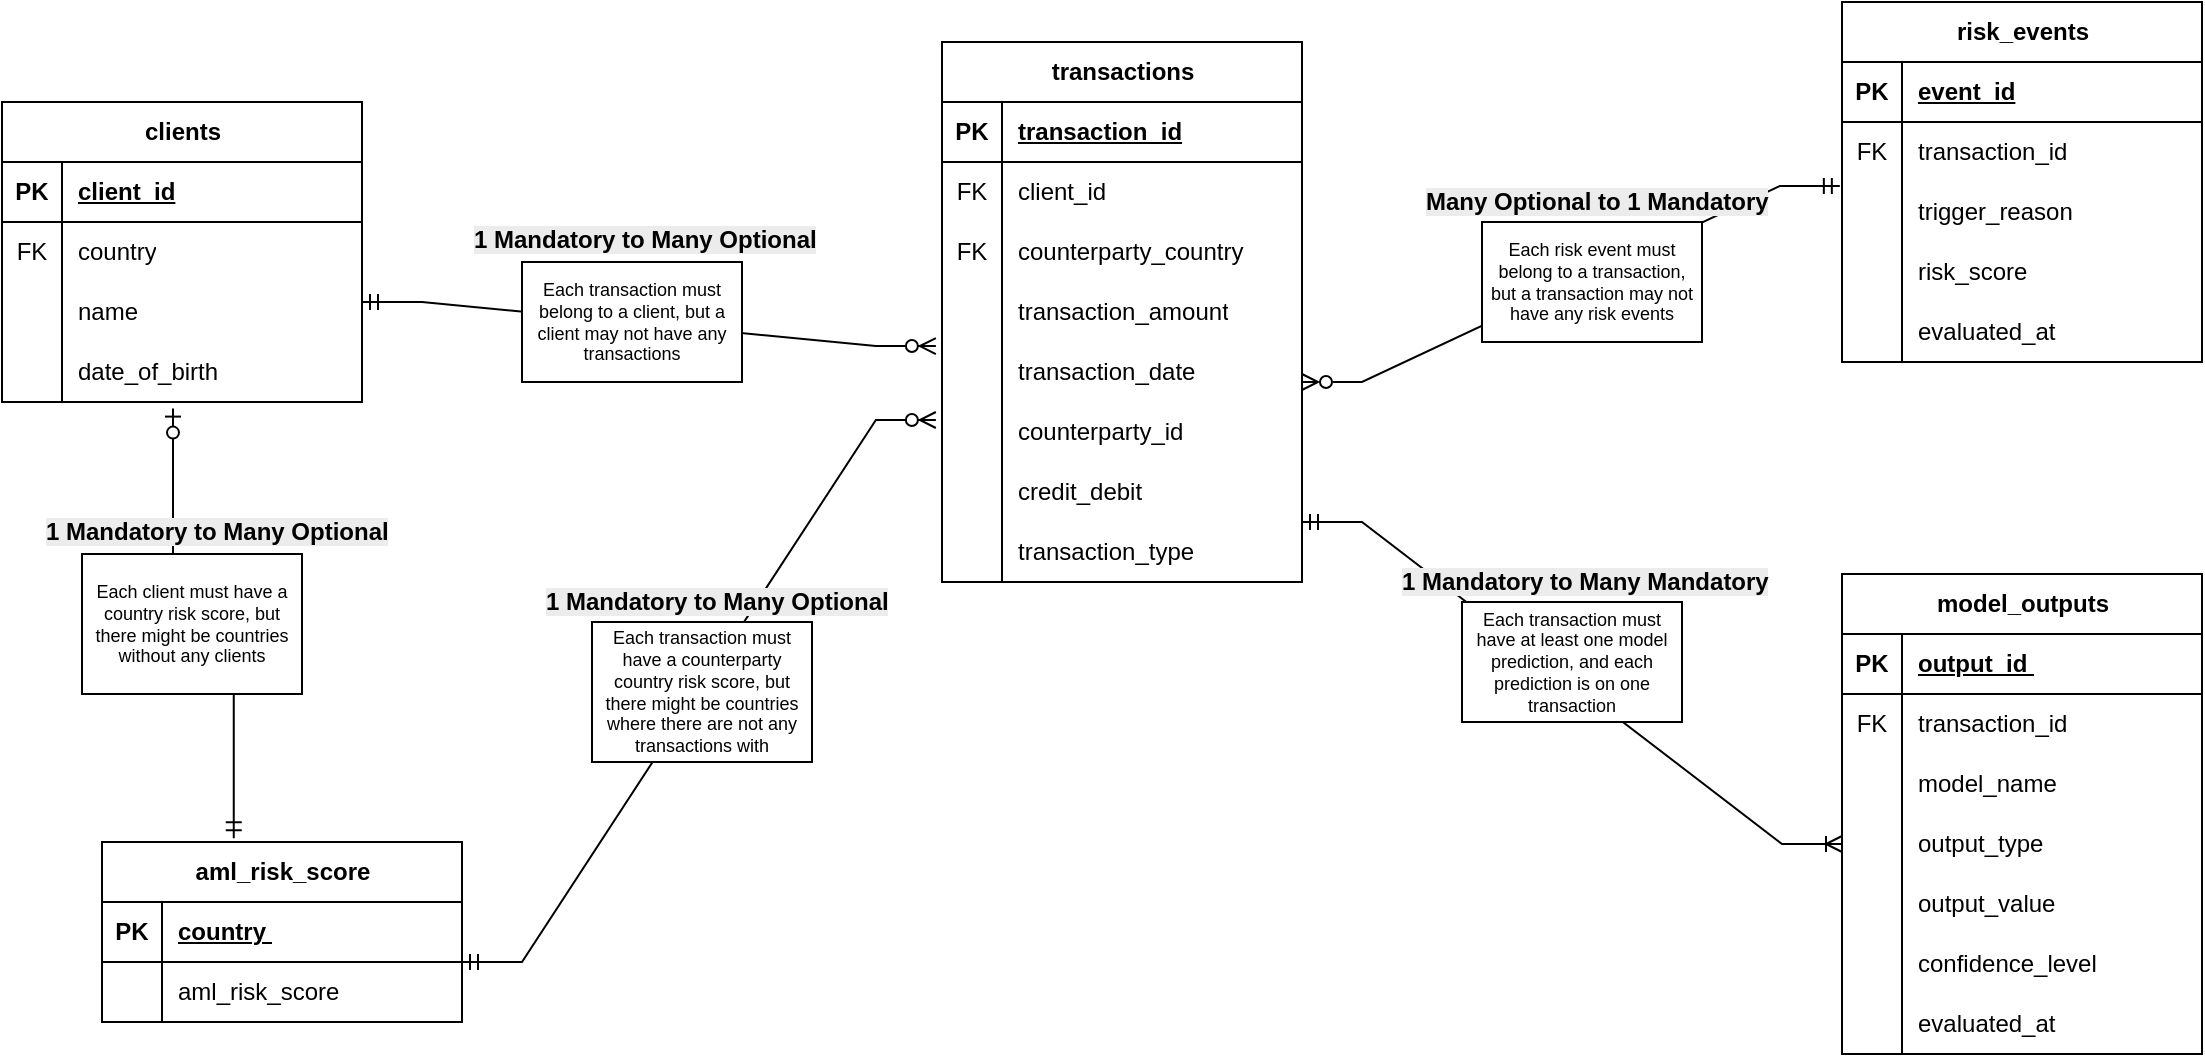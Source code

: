 <mxfile version="28.0.7">
  <diagram name="KYC ER Diagram" id="b9l5UUb5y4zPugYGyOqP">
    <mxGraphModel dx="1678" dy="884" grid="1" gridSize="10" guides="1" tooltips="1" connect="1" arrows="1" fold="1" page="1" pageScale="1" pageWidth="827" pageHeight="1169" math="0" shadow="0">
      <root>
        <mxCell id="0" />
        <mxCell id="1" parent="0" />
        <mxCell id="4etJAPlQ-ec8JxtLjHKY-17" value="clients" style="shape=table;startSize=30;container=1;collapsible=1;childLayout=tableLayout;fixedRows=1;rowLines=0;fontStyle=1;align=center;resizeLast=1;html=1;" vertex="1" parent="1">
          <mxGeometry x="80" y="384" width="180" height="150" as="geometry" />
        </mxCell>
        <mxCell id="4etJAPlQ-ec8JxtLjHKY-18" value="" style="shape=tableRow;horizontal=0;startSize=0;swimlaneHead=0;swimlaneBody=0;fillColor=none;collapsible=0;dropTarget=0;points=[[0,0.5],[1,0.5]];portConstraint=eastwest;top=0;left=0;right=0;bottom=1;" vertex="1" parent="4etJAPlQ-ec8JxtLjHKY-17">
          <mxGeometry y="30" width="180" height="30" as="geometry" />
        </mxCell>
        <mxCell id="4etJAPlQ-ec8JxtLjHKY-19" value="PK" style="shape=partialRectangle;connectable=0;fillColor=none;top=0;left=0;bottom=0;right=0;fontStyle=1;overflow=hidden;whiteSpace=wrap;html=1;" vertex="1" parent="4etJAPlQ-ec8JxtLjHKY-18">
          <mxGeometry width="30" height="30" as="geometry">
            <mxRectangle width="30" height="30" as="alternateBounds" />
          </mxGeometry>
        </mxCell>
        <mxCell id="4etJAPlQ-ec8JxtLjHKY-20" value="client_id" style="shape=partialRectangle;connectable=0;fillColor=none;top=0;left=0;bottom=0;right=0;align=left;spacingLeft=6;fontStyle=5;overflow=hidden;whiteSpace=wrap;html=1;" vertex="1" parent="4etJAPlQ-ec8JxtLjHKY-18">
          <mxGeometry x="30" width="150" height="30" as="geometry">
            <mxRectangle width="150" height="30" as="alternateBounds" />
          </mxGeometry>
        </mxCell>
        <mxCell id="4etJAPlQ-ec8JxtLjHKY-27" value="" style="shape=tableRow;horizontal=0;startSize=0;swimlaneHead=0;swimlaneBody=0;fillColor=none;collapsible=0;dropTarget=0;points=[[0,0.5],[1,0.5]];portConstraint=eastwest;top=0;left=0;right=0;bottom=0;" vertex="1" parent="4etJAPlQ-ec8JxtLjHKY-17">
          <mxGeometry y="60" width="180" height="30" as="geometry" />
        </mxCell>
        <mxCell id="4etJAPlQ-ec8JxtLjHKY-28" value="FK" style="shape=partialRectangle;connectable=0;fillColor=none;top=0;left=0;bottom=0;right=0;editable=1;overflow=hidden;whiteSpace=wrap;html=1;" vertex="1" parent="4etJAPlQ-ec8JxtLjHKY-27">
          <mxGeometry width="30" height="30" as="geometry">
            <mxRectangle width="30" height="30" as="alternateBounds" />
          </mxGeometry>
        </mxCell>
        <mxCell id="4etJAPlQ-ec8JxtLjHKY-29" value="country" style="shape=partialRectangle;connectable=0;fillColor=none;top=0;left=0;bottom=0;right=0;align=left;spacingLeft=6;overflow=hidden;whiteSpace=wrap;html=1;" vertex="1" parent="4etJAPlQ-ec8JxtLjHKY-27">
          <mxGeometry x="30" width="150" height="30" as="geometry">
            <mxRectangle width="150" height="30" as="alternateBounds" />
          </mxGeometry>
        </mxCell>
        <mxCell id="4etJAPlQ-ec8JxtLjHKY-21" value="" style="shape=tableRow;horizontal=0;startSize=0;swimlaneHead=0;swimlaneBody=0;fillColor=none;collapsible=0;dropTarget=0;points=[[0,0.5],[1,0.5]];portConstraint=eastwest;top=0;left=0;right=0;bottom=0;" vertex="1" parent="4etJAPlQ-ec8JxtLjHKY-17">
          <mxGeometry y="90" width="180" height="30" as="geometry" />
        </mxCell>
        <mxCell id="4etJAPlQ-ec8JxtLjHKY-22" value="" style="shape=partialRectangle;connectable=0;fillColor=none;top=0;left=0;bottom=0;right=0;editable=1;overflow=hidden;whiteSpace=wrap;html=1;" vertex="1" parent="4etJAPlQ-ec8JxtLjHKY-21">
          <mxGeometry width="30" height="30" as="geometry">
            <mxRectangle width="30" height="30" as="alternateBounds" />
          </mxGeometry>
        </mxCell>
        <mxCell id="4etJAPlQ-ec8JxtLjHKY-23" value="name" style="shape=partialRectangle;connectable=0;fillColor=none;top=0;left=0;bottom=0;right=0;align=left;spacingLeft=6;overflow=hidden;whiteSpace=wrap;html=1;" vertex="1" parent="4etJAPlQ-ec8JxtLjHKY-21">
          <mxGeometry x="30" width="150" height="30" as="geometry">
            <mxRectangle width="150" height="30" as="alternateBounds" />
          </mxGeometry>
        </mxCell>
        <mxCell id="4etJAPlQ-ec8JxtLjHKY-24" value="" style="shape=tableRow;horizontal=0;startSize=0;swimlaneHead=0;swimlaneBody=0;fillColor=none;collapsible=0;dropTarget=0;points=[[0,0.5],[1,0.5]];portConstraint=eastwest;top=0;left=0;right=0;bottom=0;" vertex="1" parent="4etJAPlQ-ec8JxtLjHKY-17">
          <mxGeometry y="120" width="180" height="30" as="geometry" />
        </mxCell>
        <mxCell id="4etJAPlQ-ec8JxtLjHKY-25" value="" style="shape=partialRectangle;connectable=0;fillColor=none;top=0;left=0;bottom=0;right=0;editable=1;overflow=hidden;whiteSpace=wrap;html=1;" vertex="1" parent="4etJAPlQ-ec8JxtLjHKY-24">
          <mxGeometry width="30" height="30" as="geometry">
            <mxRectangle width="30" height="30" as="alternateBounds" />
          </mxGeometry>
        </mxCell>
        <mxCell id="4etJAPlQ-ec8JxtLjHKY-26" value="date_of_birth" style="shape=partialRectangle;connectable=0;fillColor=none;top=0;left=0;bottom=0;right=0;align=left;spacingLeft=6;overflow=hidden;whiteSpace=wrap;html=1;" vertex="1" parent="4etJAPlQ-ec8JxtLjHKY-24">
          <mxGeometry x="30" width="150" height="30" as="geometry">
            <mxRectangle width="150" height="30" as="alternateBounds" />
          </mxGeometry>
        </mxCell>
        <mxCell id="4etJAPlQ-ec8JxtLjHKY-30" value="aml_risk_score" style="shape=table;startSize=30;container=1;collapsible=1;childLayout=tableLayout;fixedRows=1;rowLines=0;fontStyle=1;align=center;resizeLast=1;html=1;" vertex="1" parent="1">
          <mxGeometry x="130" y="754" width="180" height="90" as="geometry" />
        </mxCell>
        <mxCell id="4etJAPlQ-ec8JxtLjHKY-31" value="" style="shape=tableRow;horizontal=0;startSize=0;swimlaneHead=0;swimlaneBody=0;fillColor=none;collapsible=0;dropTarget=0;points=[[0,0.5],[1,0.5]];portConstraint=eastwest;top=0;left=0;right=0;bottom=1;" vertex="1" parent="4etJAPlQ-ec8JxtLjHKY-30">
          <mxGeometry y="30" width="180" height="30" as="geometry" />
        </mxCell>
        <mxCell id="4etJAPlQ-ec8JxtLjHKY-32" value="PK" style="shape=partialRectangle;connectable=0;fillColor=none;top=0;left=0;bottom=0;right=0;fontStyle=1;overflow=hidden;whiteSpace=wrap;html=1;" vertex="1" parent="4etJAPlQ-ec8JxtLjHKY-31">
          <mxGeometry width="30" height="30" as="geometry">
            <mxRectangle width="30" height="30" as="alternateBounds" />
          </mxGeometry>
        </mxCell>
        <mxCell id="4etJAPlQ-ec8JxtLjHKY-33" value="&lt;span style=&quot;text-wrap-mode: nowrap;&quot;&gt;country&amp;nbsp;&lt;/span&gt;" style="shape=partialRectangle;connectable=0;fillColor=none;top=0;left=0;bottom=0;right=0;align=left;spacingLeft=6;fontStyle=5;overflow=hidden;whiteSpace=wrap;html=1;" vertex="1" parent="4etJAPlQ-ec8JxtLjHKY-31">
          <mxGeometry x="30" width="150" height="30" as="geometry">
            <mxRectangle width="150" height="30" as="alternateBounds" />
          </mxGeometry>
        </mxCell>
        <mxCell id="4etJAPlQ-ec8JxtLjHKY-34" value="" style="shape=tableRow;horizontal=0;startSize=0;swimlaneHead=0;swimlaneBody=0;fillColor=none;collapsible=0;dropTarget=0;points=[[0,0.5],[1,0.5]];portConstraint=eastwest;top=0;left=0;right=0;bottom=0;" vertex="1" parent="4etJAPlQ-ec8JxtLjHKY-30">
          <mxGeometry y="60" width="180" height="30" as="geometry" />
        </mxCell>
        <mxCell id="4etJAPlQ-ec8JxtLjHKY-35" value="" style="shape=partialRectangle;connectable=0;fillColor=none;top=0;left=0;bottom=0;right=0;editable=1;overflow=hidden;whiteSpace=wrap;html=1;" vertex="1" parent="4etJAPlQ-ec8JxtLjHKY-34">
          <mxGeometry width="30" height="30" as="geometry">
            <mxRectangle width="30" height="30" as="alternateBounds" />
          </mxGeometry>
        </mxCell>
        <mxCell id="4etJAPlQ-ec8JxtLjHKY-36" value="&lt;span style=&quot;text-wrap-mode: nowrap;&quot;&gt;aml_risk_score&lt;/span&gt;" style="shape=partialRectangle;connectable=0;fillColor=none;top=0;left=0;bottom=0;right=0;align=left;spacingLeft=6;overflow=hidden;whiteSpace=wrap;html=1;" vertex="1" parent="4etJAPlQ-ec8JxtLjHKY-34">
          <mxGeometry x="30" width="150" height="30" as="geometry">
            <mxRectangle width="150" height="30" as="alternateBounds" />
          </mxGeometry>
        </mxCell>
        <mxCell id="4etJAPlQ-ec8JxtLjHKY-43" value="transactions" style="shape=table;startSize=30;container=1;collapsible=1;childLayout=tableLayout;fixedRows=1;rowLines=0;fontStyle=1;align=center;resizeLast=1;html=1;" vertex="1" parent="1">
          <mxGeometry x="550" y="354" width="180" height="270" as="geometry" />
        </mxCell>
        <mxCell id="4etJAPlQ-ec8JxtLjHKY-44" value="" style="shape=tableRow;horizontal=0;startSize=0;swimlaneHead=0;swimlaneBody=0;fillColor=none;collapsible=0;dropTarget=0;points=[[0,0.5],[1,0.5]];portConstraint=eastwest;top=0;left=0;right=0;bottom=1;" vertex="1" parent="4etJAPlQ-ec8JxtLjHKY-43">
          <mxGeometry y="30" width="180" height="30" as="geometry" />
        </mxCell>
        <mxCell id="4etJAPlQ-ec8JxtLjHKY-45" value="PK" style="shape=partialRectangle;connectable=0;fillColor=none;top=0;left=0;bottom=0;right=0;fontStyle=1;overflow=hidden;whiteSpace=wrap;html=1;" vertex="1" parent="4etJAPlQ-ec8JxtLjHKY-44">
          <mxGeometry width="30" height="30" as="geometry">
            <mxRectangle width="30" height="30" as="alternateBounds" />
          </mxGeometry>
        </mxCell>
        <mxCell id="4etJAPlQ-ec8JxtLjHKY-46" value="transaction_id" style="shape=partialRectangle;connectable=0;fillColor=none;top=0;left=0;bottom=0;right=0;align=left;spacingLeft=6;fontStyle=5;overflow=hidden;whiteSpace=wrap;html=1;" vertex="1" parent="4etJAPlQ-ec8JxtLjHKY-44">
          <mxGeometry x="30" width="150" height="30" as="geometry">
            <mxRectangle width="150" height="30" as="alternateBounds" />
          </mxGeometry>
        </mxCell>
        <mxCell id="4etJAPlQ-ec8JxtLjHKY-47" value="" style="shape=tableRow;horizontal=0;startSize=0;swimlaneHead=0;swimlaneBody=0;fillColor=none;collapsible=0;dropTarget=0;points=[[0,0.5],[1,0.5]];portConstraint=eastwest;top=0;left=0;right=0;bottom=0;" vertex="1" parent="4etJAPlQ-ec8JxtLjHKY-43">
          <mxGeometry y="60" width="180" height="30" as="geometry" />
        </mxCell>
        <mxCell id="4etJAPlQ-ec8JxtLjHKY-48" value="FK" style="shape=partialRectangle;connectable=0;fillColor=none;top=0;left=0;bottom=0;right=0;editable=1;overflow=hidden;whiteSpace=wrap;html=1;" vertex="1" parent="4etJAPlQ-ec8JxtLjHKY-47">
          <mxGeometry width="30" height="30" as="geometry">
            <mxRectangle width="30" height="30" as="alternateBounds" />
          </mxGeometry>
        </mxCell>
        <mxCell id="4etJAPlQ-ec8JxtLjHKY-49" value="client_id" style="shape=partialRectangle;connectable=0;fillColor=none;top=0;left=0;bottom=0;right=0;align=left;spacingLeft=6;overflow=hidden;whiteSpace=wrap;html=1;" vertex="1" parent="4etJAPlQ-ec8JxtLjHKY-47">
          <mxGeometry x="30" width="150" height="30" as="geometry">
            <mxRectangle width="150" height="30" as="alternateBounds" />
          </mxGeometry>
        </mxCell>
        <mxCell id="4etJAPlQ-ec8JxtLjHKY-59" style="shape=tableRow;horizontal=0;startSize=0;swimlaneHead=0;swimlaneBody=0;fillColor=none;collapsible=0;dropTarget=0;points=[[0,0.5],[1,0.5]];portConstraint=eastwest;top=0;left=0;right=0;bottom=0;" vertex="1" parent="4etJAPlQ-ec8JxtLjHKY-43">
          <mxGeometry y="90" width="180" height="30" as="geometry" />
        </mxCell>
        <mxCell id="4etJAPlQ-ec8JxtLjHKY-60" value="FK" style="shape=partialRectangle;connectable=0;fillColor=none;top=0;left=0;bottom=0;right=0;editable=1;overflow=hidden;whiteSpace=wrap;html=1;" vertex="1" parent="4etJAPlQ-ec8JxtLjHKY-59">
          <mxGeometry width="30" height="30" as="geometry">
            <mxRectangle width="30" height="30" as="alternateBounds" />
          </mxGeometry>
        </mxCell>
        <mxCell id="4etJAPlQ-ec8JxtLjHKY-61" value="&lt;span style=&quot;text-wrap-mode: nowrap;&quot;&gt;counterparty_country&lt;/span&gt;" style="shape=partialRectangle;connectable=0;fillColor=none;top=0;left=0;bottom=0;right=0;align=left;spacingLeft=6;overflow=hidden;whiteSpace=wrap;html=1;" vertex="1" parent="4etJAPlQ-ec8JxtLjHKY-59">
          <mxGeometry x="30" width="150" height="30" as="geometry">
            <mxRectangle width="150" height="30" as="alternateBounds" />
          </mxGeometry>
        </mxCell>
        <mxCell id="4etJAPlQ-ec8JxtLjHKY-50" value="" style="shape=tableRow;horizontal=0;startSize=0;swimlaneHead=0;swimlaneBody=0;fillColor=none;collapsible=0;dropTarget=0;points=[[0,0.5],[1,0.5]];portConstraint=eastwest;top=0;left=0;right=0;bottom=0;" vertex="1" parent="4etJAPlQ-ec8JxtLjHKY-43">
          <mxGeometry y="120" width="180" height="30" as="geometry" />
        </mxCell>
        <mxCell id="4etJAPlQ-ec8JxtLjHKY-51" value="" style="shape=partialRectangle;connectable=0;fillColor=none;top=0;left=0;bottom=0;right=0;editable=1;overflow=hidden;whiteSpace=wrap;html=1;" vertex="1" parent="4etJAPlQ-ec8JxtLjHKY-50">
          <mxGeometry width="30" height="30" as="geometry">
            <mxRectangle width="30" height="30" as="alternateBounds" />
          </mxGeometry>
        </mxCell>
        <mxCell id="4etJAPlQ-ec8JxtLjHKY-52" value="&lt;span style=&quot;text-wrap-mode: nowrap;&quot;&gt;transaction_amount&lt;/span&gt;" style="shape=partialRectangle;connectable=0;fillColor=none;top=0;left=0;bottom=0;right=0;align=left;spacingLeft=6;overflow=hidden;whiteSpace=wrap;html=1;" vertex="1" parent="4etJAPlQ-ec8JxtLjHKY-50">
          <mxGeometry x="30" width="150" height="30" as="geometry">
            <mxRectangle width="150" height="30" as="alternateBounds" />
          </mxGeometry>
        </mxCell>
        <mxCell id="4etJAPlQ-ec8JxtLjHKY-53" value="" style="shape=tableRow;horizontal=0;startSize=0;swimlaneHead=0;swimlaneBody=0;fillColor=none;collapsible=0;dropTarget=0;points=[[0,0.5],[1,0.5]];portConstraint=eastwest;top=0;left=0;right=0;bottom=0;" vertex="1" parent="4etJAPlQ-ec8JxtLjHKY-43">
          <mxGeometry y="150" width="180" height="30" as="geometry" />
        </mxCell>
        <mxCell id="4etJAPlQ-ec8JxtLjHKY-54" value="" style="shape=partialRectangle;connectable=0;fillColor=none;top=0;left=0;bottom=0;right=0;editable=1;overflow=hidden;whiteSpace=wrap;html=1;" vertex="1" parent="4etJAPlQ-ec8JxtLjHKY-53">
          <mxGeometry width="30" height="30" as="geometry">
            <mxRectangle width="30" height="30" as="alternateBounds" />
          </mxGeometry>
        </mxCell>
        <mxCell id="4etJAPlQ-ec8JxtLjHKY-55" value="&lt;span style=&quot;text-wrap-mode: nowrap;&quot;&gt;transaction_date&lt;/span&gt;" style="shape=partialRectangle;connectable=0;fillColor=none;top=0;left=0;bottom=0;right=0;align=left;spacingLeft=6;overflow=hidden;whiteSpace=wrap;html=1;" vertex="1" parent="4etJAPlQ-ec8JxtLjHKY-53">
          <mxGeometry x="30" width="150" height="30" as="geometry">
            <mxRectangle width="150" height="30" as="alternateBounds" />
          </mxGeometry>
        </mxCell>
        <mxCell id="4etJAPlQ-ec8JxtLjHKY-62" style="shape=tableRow;horizontal=0;startSize=0;swimlaneHead=0;swimlaneBody=0;fillColor=none;collapsible=0;dropTarget=0;points=[[0,0.5],[1,0.5]];portConstraint=eastwest;top=0;left=0;right=0;bottom=0;" vertex="1" parent="4etJAPlQ-ec8JxtLjHKY-43">
          <mxGeometry y="180" width="180" height="30" as="geometry" />
        </mxCell>
        <mxCell id="4etJAPlQ-ec8JxtLjHKY-63" style="shape=partialRectangle;connectable=0;fillColor=none;top=0;left=0;bottom=0;right=0;editable=1;overflow=hidden;whiteSpace=wrap;html=1;" vertex="1" parent="4etJAPlQ-ec8JxtLjHKY-62">
          <mxGeometry width="30" height="30" as="geometry">
            <mxRectangle width="30" height="30" as="alternateBounds" />
          </mxGeometry>
        </mxCell>
        <mxCell id="4etJAPlQ-ec8JxtLjHKY-64" value="&lt;span style=&quot;text-wrap-mode: nowrap;&quot;&gt;counterparty_id&lt;/span&gt;" style="shape=partialRectangle;connectable=0;fillColor=none;top=0;left=0;bottom=0;right=0;align=left;spacingLeft=6;overflow=hidden;whiteSpace=wrap;html=1;" vertex="1" parent="4etJAPlQ-ec8JxtLjHKY-62">
          <mxGeometry x="30" width="150" height="30" as="geometry">
            <mxRectangle width="150" height="30" as="alternateBounds" />
          </mxGeometry>
        </mxCell>
        <mxCell id="4etJAPlQ-ec8JxtLjHKY-56" style="shape=tableRow;horizontal=0;startSize=0;swimlaneHead=0;swimlaneBody=0;fillColor=none;collapsible=0;dropTarget=0;points=[[0,0.5],[1,0.5]];portConstraint=eastwest;top=0;left=0;right=0;bottom=0;" vertex="1" parent="4etJAPlQ-ec8JxtLjHKY-43">
          <mxGeometry y="210" width="180" height="30" as="geometry" />
        </mxCell>
        <mxCell id="4etJAPlQ-ec8JxtLjHKY-57" style="shape=partialRectangle;connectable=0;fillColor=none;top=0;left=0;bottom=0;right=0;editable=1;overflow=hidden;whiteSpace=wrap;html=1;" vertex="1" parent="4etJAPlQ-ec8JxtLjHKY-56">
          <mxGeometry width="30" height="30" as="geometry">
            <mxRectangle width="30" height="30" as="alternateBounds" />
          </mxGeometry>
        </mxCell>
        <mxCell id="4etJAPlQ-ec8JxtLjHKY-58" value="&lt;span style=&quot;text-wrap-mode: nowrap;&quot;&gt;credit_debit&lt;/span&gt;" style="shape=partialRectangle;connectable=0;fillColor=none;top=0;left=0;bottom=0;right=0;align=left;spacingLeft=6;overflow=hidden;whiteSpace=wrap;html=1;" vertex="1" parent="4etJAPlQ-ec8JxtLjHKY-56">
          <mxGeometry x="30" width="150" height="30" as="geometry">
            <mxRectangle width="150" height="30" as="alternateBounds" />
          </mxGeometry>
        </mxCell>
        <mxCell id="4etJAPlQ-ec8JxtLjHKY-65" style="shape=tableRow;horizontal=0;startSize=0;swimlaneHead=0;swimlaneBody=0;fillColor=none;collapsible=0;dropTarget=0;points=[[0,0.5],[1,0.5]];portConstraint=eastwest;top=0;left=0;right=0;bottom=0;" vertex="1" parent="4etJAPlQ-ec8JxtLjHKY-43">
          <mxGeometry y="240" width="180" height="30" as="geometry" />
        </mxCell>
        <mxCell id="4etJAPlQ-ec8JxtLjHKY-66" style="shape=partialRectangle;connectable=0;fillColor=none;top=0;left=0;bottom=0;right=0;editable=1;overflow=hidden;whiteSpace=wrap;html=1;" vertex="1" parent="4etJAPlQ-ec8JxtLjHKY-65">
          <mxGeometry width="30" height="30" as="geometry">
            <mxRectangle width="30" height="30" as="alternateBounds" />
          </mxGeometry>
        </mxCell>
        <mxCell id="4etJAPlQ-ec8JxtLjHKY-67" value="&lt;span style=&quot;text-wrap-mode: nowrap;&quot;&gt;transaction_type&lt;/span&gt;" style="shape=partialRectangle;connectable=0;fillColor=none;top=0;left=0;bottom=0;right=0;align=left;spacingLeft=6;overflow=hidden;whiteSpace=wrap;html=1;" vertex="1" parent="4etJAPlQ-ec8JxtLjHKY-65">
          <mxGeometry x="30" width="150" height="30" as="geometry">
            <mxRectangle width="150" height="30" as="alternateBounds" />
          </mxGeometry>
        </mxCell>
        <mxCell id="4etJAPlQ-ec8JxtLjHKY-71" value="risk_events" style="shape=table;startSize=30;container=1;collapsible=1;childLayout=tableLayout;fixedRows=1;rowLines=0;fontStyle=1;align=center;resizeLast=1;html=1;" vertex="1" parent="1">
          <mxGeometry x="1000" y="334" width="180" height="180" as="geometry" />
        </mxCell>
        <mxCell id="4etJAPlQ-ec8JxtLjHKY-72" value="" style="shape=tableRow;horizontal=0;startSize=0;swimlaneHead=0;swimlaneBody=0;fillColor=none;collapsible=0;dropTarget=0;points=[[0,0.5],[1,0.5]];portConstraint=eastwest;top=0;left=0;right=0;bottom=1;" vertex="1" parent="4etJAPlQ-ec8JxtLjHKY-71">
          <mxGeometry y="30" width="180" height="30" as="geometry" />
        </mxCell>
        <mxCell id="4etJAPlQ-ec8JxtLjHKY-73" value="PK" style="shape=partialRectangle;connectable=0;fillColor=none;top=0;left=0;bottom=0;right=0;fontStyle=1;overflow=hidden;whiteSpace=wrap;html=1;" vertex="1" parent="4etJAPlQ-ec8JxtLjHKY-72">
          <mxGeometry width="30" height="30" as="geometry">
            <mxRectangle width="30" height="30" as="alternateBounds" />
          </mxGeometry>
        </mxCell>
        <mxCell id="4etJAPlQ-ec8JxtLjHKY-74" value="event_id" style="shape=partialRectangle;connectable=0;fillColor=none;top=0;left=0;bottom=0;right=0;align=left;spacingLeft=6;fontStyle=5;overflow=hidden;whiteSpace=wrap;html=1;" vertex="1" parent="4etJAPlQ-ec8JxtLjHKY-72">
          <mxGeometry x="30" width="150" height="30" as="geometry">
            <mxRectangle width="150" height="30" as="alternateBounds" />
          </mxGeometry>
        </mxCell>
        <mxCell id="4etJAPlQ-ec8JxtLjHKY-75" value="" style="shape=tableRow;horizontal=0;startSize=0;swimlaneHead=0;swimlaneBody=0;fillColor=none;collapsible=0;dropTarget=0;points=[[0,0.5],[1,0.5]];portConstraint=eastwest;top=0;left=0;right=0;bottom=0;" vertex="1" parent="4etJAPlQ-ec8JxtLjHKY-71">
          <mxGeometry y="60" width="180" height="30" as="geometry" />
        </mxCell>
        <mxCell id="4etJAPlQ-ec8JxtLjHKY-76" value="FK" style="shape=partialRectangle;connectable=0;fillColor=none;top=0;left=0;bottom=0;right=0;editable=1;overflow=hidden;whiteSpace=wrap;html=1;" vertex="1" parent="4etJAPlQ-ec8JxtLjHKY-75">
          <mxGeometry width="30" height="30" as="geometry">
            <mxRectangle width="30" height="30" as="alternateBounds" />
          </mxGeometry>
        </mxCell>
        <mxCell id="4etJAPlQ-ec8JxtLjHKY-77" value="transaction_id" style="shape=partialRectangle;connectable=0;fillColor=none;top=0;left=0;bottom=0;right=0;align=left;spacingLeft=6;overflow=hidden;whiteSpace=wrap;html=1;" vertex="1" parent="4etJAPlQ-ec8JxtLjHKY-75">
          <mxGeometry x="30" width="150" height="30" as="geometry">
            <mxRectangle width="150" height="30" as="alternateBounds" />
          </mxGeometry>
        </mxCell>
        <mxCell id="4etJAPlQ-ec8JxtLjHKY-78" value="" style="shape=tableRow;horizontal=0;startSize=0;swimlaneHead=0;swimlaneBody=0;fillColor=none;collapsible=0;dropTarget=0;points=[[0,0.5],[1,0.5]];portConstraint=eastwest;top=0;left=0;right=0;bottom=0;" vertex="1" parent="4etJAPlQ-ec8JxtLjHKY-71">
          <mxGeometry y="90" width="180" height="30" as="geometry" />
        </mxCell>
        <mxCell id="4etJAPlQ-ec8JxtLjHKY-79" value="" style="shape=partialRectangle;connectable=0;fillColor=none;top=0;left=0;bottom=0;right=0;editable=1;overflow=hidden;whiteSpace=wrap;html=1;" vertex="1" parent="4etJAPlQ-ec8JxtLjHKY-78">
          <mxGeometry width="30" height="30" as="geometry">
            <mxRectangle width="30" height="30" as="alternateBounds" />
          </mxGeometry>
        </mxCell>
        <mxCell id="4etJAPlQ-ec8JxtLjHKY-80" value="trigger_reason" style="shape=partialRectangle;connectable=0;fillColor=none;top=0;left=0;bottom=0;right=0;align=left;spacingLeft=6;overflow=hidden;whiteSpace=wrap;html=1;" vertex="1" parent="4etJAPlQ-ec8JxtLjHKY-78">
          <mxGeometry x="30" width="150" height="30" as="geometry">
            <mxRectangle width="150" height="30" as="alternateBounds" />
          </mxGeometry>
        </mxCell>
        <mxCell id="4etJAPlQ-ec8JxtLjHKY-81" value="" style="shape=tableRow;horizontal=0;startSize=0;swimlaneHead=0;swimlaneBody=0;fillColor=none;collapsible=0;dropTarget=0;points=[[0,0.5],[1,0.5]];portConstraint=eastwest;top=0;left=0;right=0;bottom=0;" vertex="1" parent="4etJAPlQ-ec8JxtLjHKY-71">
          <mxGeometry y="120" width="180" height="30" as="geometry" />
        </mxCell>
        <mxCell id="4etJAPlQ-ec8JxtLjHKY-82" value="" style="shape=partialRectangle;connectable=0;fillColor=none;top=0;left=0;bottom=0;right=0;editable=1;overflow=hidden;whiteSpace=wrap;html=1;" vertex="1" parent="4etJAPlQ-ec8JxtLjHKY-81">
          <mxGeometry width="30" height="30" as="geometry">
            <mxRectangle width="30" height="30" as="alternateBounds" />
          </mxGeometry>
        </mxCell>
        <mxCell id="4etJAPlQ-ec8JxtLjHKY-83" value="&lt;span style=&quot;text-wrap-mode: nowrap;&quot;&gt;risk_score&lt;/span&gt;" style="shape=partialRectangle;connectable=0;fillColor=none;top=0;left=0;bottom=0;right=0;align=left;spacingLeft=6;overflow=hidden;whiteSpace=wrap;html=1;" vertex="1" parent="4etJAPlQ-ec8JxtLjHKY-81">
          <mxGeometry x="30" width="150" height="30" as="geometry">
            <mxRectangle width="150" height="30" as="alternateBounds" />
          </mxGeometry>
        </mxCell>
        <mxCell id="4etJAPlQ-ec8JxtLjHKY-84" style="shape=tableRow;horizontal=0;startSize=0;swimlaneHead=0;swimlaneBody=0;fillColor=none;collapsible=0;dropTarget=0;points=[[0,0.5],[1,0.5]];portConstraint=eastwest;top=0;left=0;right=0;bottom=0;" vertex="1" parent="4etJAPlQ-ec8JxtLjHKY-71">
          <mxGeometry y="150" width="180" height="30" as="geometry" />
        </mxCell>
        <mxCell id="4etJAPlQ-ec8JxtLjHKY-85" style="shape=partialRectangle;connectable=0;fillColor=none;top=0;left=0;bottom=0;right=0;editable=1;overflow=hidden;whiteSpace=wrap;html=1;" vertex="1" parent="4etJAPlQ-ec8JxtLjHKY-84">
          <mxGeometry width="30" height="30" as="geometry">
            <mxRectangle width="30" height="30" as="alternateBounds" />
          </mxGeometry>
        </mxCell>
        <mxCell id="4etJAPlQ-ec8JxtLjHKY-86" value="&lt;span style=&quot;text-wrap-mode: nowrap;&quot;&gt;evaluated_at&lt;/span&gt;" style="shape=partialRectangle;connectable=0;fillColor=none;top=0;left=0;bottom=0;right=0;align=left;spacingLeft=6;overflow=hidden;whiteSpace=wrap;html=1;" vertex="1" parent="4etJAPlQ-ec8JxtLjHKY-84">
          <mxGeometry x="30" width="150" height="30" as="geometry">
            <mxRectangle width="150" height="30" as="alternateBounds" />
          </mxGeometry>
        </mxCell>
        <mxCell id="4etJAPlQ-ec8JxtLjHKY-87" value="model_outputs" style="shape=table;startSize=30;container=1;collapsible=1;childLayout=tableLayout;fixedRows=1;rowLines=0;fontStyle=1;align=center;resizeLast=1;html=1;" vertex="1" parent="1">
          <mxGeometry x="1000" y="620" width="180" height="240" as="geometry" />
        </mxCell>
        <mxCell id="4etJAPlQ-ec8JxtLjHKY-88" value="" style="shape=tableRow;horizontal=0;startSize=0;swimlaneHead=0;swimlaneBody=0;fillColor=none;collapsible=0;dropTarget=0;points=[[0,0.5],[1,0.5]];portConstraint=eastwest;top=0;left=0;right=0;bottom=1;" vertex="1" parent="4etJAPlQ-ec8JxtLjHKY-87">
          <mxGeometry y="30" width="180" height="30" as="geometry" />
        </mxCell>
        <mxCell id="4etJAPlQ-ec8JxtLjHKY-89" value="PK" style="shape=partialRectangle;connectable=0;fillColor=none;top=0;left=0;bottom=0;right=0;fontStyle=1;overflow=hidden;whiteSpace=wrap;html=1;" vertex="1" parent="4etJAPlQ-ec8JxtLjHKY-88">
          <mxGeometry width="30" height="30" as="geometry">
            <mxRectangle width="30" height="30" as="alternateBounds" />
          </mxGeometry>
        </mxCell>
        <mxCell id="4etJAPlQ-ec8JxtLjHKY-90" value="&lt;span style=&quot;text-wrap-mode: nowrap;&quot;&gt;output_id&amp;nbsp;&lt;/span&gt;" style="shape=partialRectangle;connectable=0;fillColor=none;top=0;left=0;bottom=0;right=0;align=left;spacingLeft=6;fontStyle=5;overflow=hidden;whiteSpace=wrap;html=1;" vertex="1" parent="4etJAPlQ-ec8JxtLjHKY-88">
          <mxGeometry x="30" width="150" height="30" as="geometry">
            <mxRectangle width="150" height="30" as="alternateBounds" />
          </mxGeometry>
        </mxCell>
        <mxCell id="4etJAPlQ-ec8JxtLjHKY-91" value="" style="shape=tableRow;horizontal=0;startSize=0;swimlaneHead=0;swimlaneBody=0;fillColor=none;collapsible=0;dropTarget=0;points=[[0,0.5],[1,0.5]];portConstraint=eastwest;top=0;left=0;right=0;bottom=0;" vertex="1" parent="4etJAPlQ-ec8JxtLjHKY-87">
          <mxGeometry y="60" width="180" height="30" as="geometry" />
        </mxCell>
        <mxCell id="4etJAPlQ-ec8JxtLjHKY-92" value="FK" style="shape=partialRectangle;connectable=0;fillColor=none;top=0;left=0;bottom=0;right=0;editable=1;overflow=hidden;whiteSpace=wrap;html=1;" vertex="1" parent="4etJAPlQ-ec8JxtLjHKY-91">
          <mxGeometry width="30" height="30" as="geometry">
            <mxRectangle width="30" height="30" as="alternateBounds" />
          </mxGeometry>
        </mxCell>
        <mxCell id="4etJAPlQ-ec8JxtLjHKY-93" value="&lt;span style=&quot;text-wrap-mode: nowrap;&quot;&gt;transaction_id&amp;nbsp;&lt;/span&gt;" style="shape=partialRectangle;connectable=0;fillColor=none;top=0;left=0;bottom=0;right=0;align=left;spacingLeft=6;overflow=hidden;whiteSpace=wrap;html=1;" vertex="1" parent="4etJAPlQ-ec8JxtLjHKY-91">
          <mxGeometry x="30" width="150" height="30" as="geometry">
            <mxRectangle width="150" height="30" as="alternateBounds" />
          </mxGeometry>
        </mxCell>
        <mxCell id="4etJAPlQ-ec8JxtLjHKY-94" value="" style="shape=tableRow;horizontal=0;startSize=0;swimlaneHead=0;swimlaneBody=0;fillColor=none;collapsible=0;dropTarget=0;points=[[0,0.5],[1,0.5]];portConstraint=eastwest;top=0;left=0;right=0;bottom=0;" vertex="1" parent="4etJAPlQ-ec8JxtLjHKY-87">
          <mxGeometry y="90" width="180" height="30" as="geometry" />
        </mxCell>
        <mxCell id="4etJAPlQ-ec8JxtLjHKY-95" value="" style="shape=partialRectangle;connectable=0;fillColor=none;top=0;left=0;bottom=0;right=0;editable=1;overflow=hidden;whiteSpace=wrap;html=1;" vertex="1" parent="4etJAPlQ-ec8JxtLjHKY-94">
          <mxGeometry width="30" height="30" as="geometry">
            <mxRectangle width="30" height="30" as="alternateBounds" />
          </mxGeometry>
        </mxCell>
        <mxCell id="4etJAPlQ-ec8JxtLjHKY-96" value="&lt;span style=&quot;text-wrap-mode: nowrap;&quot;&gt;model_name&lt;/span&gt;" style="shape=partialRectangle;connectable=0;fillColor=none;top=0;left=0;bottom=0;right=0;align=left;spacingLeft=6;overflow=hidden;whiteSpace=wrap;html=1;" vertex="1" parent="4etJAPlQ-ec8JxtLjHKY-94">
          <mxGeometry x="30" width="150" height="30" as="geometry">
            <mxRectangle width="150" height="30" as="alternateBounds" />
          </mxGeometry>
        </mxCell>
        <mxCell id="4etJAPlQ-ec8JxtLjHKY-97" value="" style="shape=tableRow;horizontal=0;startSize=0;swimlaneHead=0;swimlaneBody=0;fillColor=none;collapsible=0;dropTarget=0;points=[[0,0.5],[1,0.5]];portConstraint=eastwest;top=0;left=0;right=0;bottom=0;" vertex="1" parent="4etJAPlQ-ec8JxtLjHKY-87">
          <mxGeometry y="120" width="180" height="30" as="geometry" />
        </mxCell>
        <mxCell id="4etJAPlQ-ec8JxtLjHKY-98" value="" style="shape=partialRectangle;connectable=0;fillColor=none;top=0;left=0;bottom=0;right=0;editable=1;overflow=hidden;whiteSpace=wrap;html=1;" vertex="1" parent="4etJAPlQ-ec8JxtLjHKY-97">
          <mxGeometry width="30" height="30" as="geometry">
            <mxRectangle width="30" height="30" as="alternateBounds" />
          </mxGeometry>
        </mxCell>
        <mxCell id="4etJAPlQ-ec8JxtLjHKY-99" value="&lt;span style=&quot;text-wrap-mode: nowrap;&quot;&gt;output_type&lt;/span&gt;" style="shape=partialRectangle;connectable=0;fillColor=none;top=0;left=0;bottom=0;right=0;align=left;spacingLeft=6;overflow=hidden;whiteSpace=wrap;html=1;" vertex="1" parent="4etJAPlQ-ec8JxtLjHKY-97">
          <mxGeometry x="30" width="150" height="30" as="geometry">
            <mxRectangle width="150" height="30" as="alternateBounds" />
          </mxGeometry>
        </mxCell>
        <mxCell id="4etJAPlQ-ec8JxtLjHKY-100" style="shape=tableRow;horizontal=0;startSize=0;swimlaneHead=0;swimlaneBody=0;fillColor=none;collapsible=0;dropTarget=0;points=[[0,0.5],[1,0.5]];portConstraint=eastwest;top=0;left=0;right=0;bottom=0;" vertex="1" parent="4etJAPlQ-ec8JxtLjHKY-87">
          <mxGeometry y="150" width="180" height="30" as="geometry" />
        </mxCell>
        <mxCell id="4etJAPlQ-ec8JxtLjHKY-101" style="shape=partialRectangle;connectable=0;fillColor=none;top=0;left=0;bottom=0;right=0;editable=1;overflow=hidden;whiteSpace=wrap;html=1;" vertex="1" parent="4etJAPlQ-ec8JxtLjHKY-100">
          <mxGeometry width="30" height="30" as="geometry">
            <mxRectangle width="30" height="30" as="alternateBounds" />
          </mxGeometry>
        </mxCell>
        <mxCell id="4etJAPlQ-ec8JxtLjHKY-102" value="&lt;span style=&quot;text-wrap-mode: nowrap;&quot;&gt;output_value&lt;/span&gt;" style="shape=partialRectangle;connectable=0;fillColor=none;top=0;left=0;bottom=0;right=0;align=left;spacingLeft=6;overflow=hidden;whiteSpace=wrap;html=1;" vertex="1" parent="4etJAPlQ-ec8JxtLjHKY-100">
          <mxGeometry x="30" width="150" height="30" as="geometry">
            <mxRectangle width="150" height="30" as="alternateBounds" />
          </mxGeometry>
        </mxCell>
        <mxCell id="4etJAPlQ-ec8JxtLjHKY-103" style="shape=tableRow;horizontal=0;startSize=0;swimlaneHead=0;swimlaneBody=0;fillColor=none;collapsible=0;dropTarget=0;points=[[0,0.5],[1,0.5]];portConstraint=eastwest;top=0;left=0;right=0;bottom=0;" vertex="1" parent="4etJAPlQ-ec8JxtLjHKY-87">
          <mxGeometry y="180" width="180" height="30" as="geometry" />
        </mxCell>
        <mxCell id="4etJAPlQ-ec8JxtLjHKY-104" style="shape=partialRectangle;connectable=0;fillColor=none;top=0;left=0;bottom=0;right=0;editable=1;overflow=hidden;whiteSpace=wrap;html=1;" vertex="1" parent="4etJAPlQ-ec8JxtLjHKY-103">
          <mxGeometry width="30" height="30" as="geometry">
            <mxRectangle width="30" height="30" as="alternateBounds" />
          </mxGeometry>
        </mxCell>
        <mxCell id="4etJAPlQ-ec8JxtLjHKY-105" value="&lt;span style=&quot;text-wrap-mode: nowrap;&quot;&gt;confidence_level&lt;/span&gt;" style="shape=partialRectangle;connectable=0;fillColor=none;top=0;left=0;bottom=0;right=0;align=left;spacingLeft=6;overflow=hidden;whiteSpace=wrap;html=1;" vertex="1" parent="4etJAPlQ-ec8JxtLjHKY-103">
          <mxGeometry x="30" width="150" height="30" as="geometry">
            <mxRectangle width="150" height="30" as="alternateBounds" />
          </mxGeometry>
        </mxCell>
        <mxCell id="4etJAPlQ-ec8JxtLjHKY-106" style="shape=tableRow;horizontal=0;startSize=0;swimlaneHead=0;swimlaneBody=0;fillColor=none;collapsible=0;dropTarget=0;points=[[0,0.5],[1,0.5]];portConstraint=eastwest;top=0;left=0;right=0;bottom=0;" vertex="1" parent="4etJAPlQ-ec8JxtLjHKY-87">
          <mxGeometry y="210" width="180" height="30" as="geometry" />
        </mxCell>
        <mxCell id="4etJAPlQ-ec8JxtLjHKY-107" style="shape=partialRectangle;connectable=0;fillColor=none;top=0;left=0;bottom=0;right=0;editable=1;overflow=hidden;whiteSpace=wrap;html=1;" vertex="1" parent="4etJAPlQ-ec8JxtLjHKY-106">
          <mxGeometry width="30" height="30" as="geometry">
            <mxRectangle width="30" height="30" as="alternateBounds" />
          </mxGeometry>
        </mxCell>
        <mxCell id="4etJAPlQ-ec8JxtLjHKY-108" value="&lt;span style=&quot;text-wrap-mode: nowrap;&quot;&gt;evaluated_at&lt;/span&gt;" style="shape=partialRectangle;connectable=0;fillColor=none;top=0;left=0;bottom=0;right=0;align=left;spacingLeft=6;overflow=hidden;whiteSpace=wrap;html=1;" vertex="1" parent="4etJAPlQ-ec8JxtLjHKY-106">
          <mxGeometry x="30" width="150" height="30" as="geometry">
            <mxRectangle width="150" height="30" as="alternateBounds" />
          </mxGeometry>
        </mxCell>
        <mxCell id="4etJAPlQ-ec8JxtLjHKY-112" value="" style="edgeStyle=entityRelationEdgeStyle;fontSize=12;html=1;endArrow=ERzeroToMany;startArrow=ERmandOne;rounded=0;entryX=-0.017;entryY=0.067;entryDx=0;entryDy=0;entryPerimeter=0;" edge="1" parent="1" target="4etJAPlQ-ec8JxtLjHKY-53">
          <mxGeometry width="100" height="100" relative="1" as="geometry">
            <mxPoint x="260" y="484" as="sourcePoint" />
            <mxPoint x="360" y="384" as="targetPoint" />
          </mxGeometry>
        </mxCell>
        <mxCell id="4etJAPlQ-ec8JxtLjHKY-113" value="Each transaction must belong to a client, but a client may not have any transactions" style="rounded=0;whiteSpace=wrap;html=1;fontSize=9;" vertex="1" parent="1">
          <mxGeometry x="340" y="464" width="110" height="60" as="geometry" />
        </mxCell>
        <mxCell id="4etJAPlQ-ec8JxtLjHKY-118" value="&lt;span style=&quot;font-family: Helvetica; font-size: 12px; font-style: normal; font-variant-ligatures: normal; font-variant-caps: normal; letter-spacing: normal; orphans: 2; text-align: left; text-indent: 0px; text-transform: none; widows: 2; word-spacing: 0px; -webkit-text-stroke-width: 0px; white-space: nowrap; background-color: rgb(236, 236, 236); text-decoration-thickness: initial; text-decoration-style: initial; text-decoration-color: initial; float: none; display: inline !important;&quot;&gt;&lt;b&gt;1 Mandatory to Many Optional&lt;/b&gt;&lt;/span&gt;" style="text;whiteSpace=wrap;html=1;fontColor=default;" vertex="1" parent="1">
          <mxGeometry x="314" y="439" width="100" height="40" as="geometry" />
        </mxCell>
        <mxCell id="4etJAPlQ-ec8JxtLjHKY-122" value="" style="edgeStyle=entityRelationEdgeStyle;fontSize=12;html=1;endArrow=ERzeroToMany;startArrow=ERmandOne;rounded=0;entryX=-0.017;entryY=0.3;entryDx=0;entryDy=0;entryPerimeter=0;" edge="1" parent="1" target="4etJAPlQ-ec8JxtLjHKY-62">
          <mxGeometry width="100" height="100" relative="1" as="geometry">
            <mxPoint x="310" y="814" as="sourcePoint" />
            <mxPoint x="410" y="714" as="targetPoint" />
          </mxGeometry>
        </mxCell>
        <mxCell id="4etJAPlQ-ec8JxtLjHKY-123" value="Each transaction must have a counterparty country risk score, but there might be countries where there are not any transactions with" style="rounded=0;whiteSpace=wrap;html=1;fontSize=9;" vertex="1" parent="1">
          <mxGeometry x="375" y="644" width="110" height="70" as="geometry" />
        </mxCell>
        <mxCell id="4etJAPlQ-ec8JxtLjHKY-124" value="&lt;span style=&quot;font-family: Helvetica; font-size: 12px; font-style: normal; font-variant-ligatures: normal; font-variant-caps: normal; letter-spacing: normal; orphans: 2; text-align: left; text-indent: 0px; text-transform: none; widows: 2; word-spacing: 0px; -webkit-text-stroke-width: 0px; white-space: nowrap; background-color: rgb(236, 236, 236); text-decoration-thickness: initial; text-decoration-style: initial; text-decoration-color: initial; float: none; display: inline !important;&quot;&gt;&lt;b&gt;1 Mandatory to Many Optional&lt;/b&gt;&lt;/span&gt;" style="text;whiteSpace=wrap;html=1;fontColor=default;" vertex="1" parent="1">
          <mxGeometry x="350" y="620" width="100" height="40" as="geometry" />
        </mxCell>
        <mxCell id="4etJAPlQ-ec8JxtLjHKY-125" value="" style="edgeStyle=entityRelationEdgeStyle;fontSize=12;html=1;endArrow=ERmandOne;startArrow=ERzeroToMany;rounded=0;endFill=0;startFill=0;entryX=-0.006;entryY=0.067;entryDx=0;entryDy=0;entryPerimeter=0;" edge="1" parent="1" target="4etJAPlQ-ec8JxtLjHKY-78">
          <mxGeometry width="100" height="100" relative="1" as="geometry">
            <mxPoint x="730" y="524" as="sourcePoint" />
            <mxPoint x="830" y="424" as="targetPoint" />
            <Array as="points">
              <mxPoint x="770" y="494" />
            </Array>
          </mxGeometry>
        </mxCell>
        <mxCell id="4etJAPlQ-ec8JxtLjHKY-126" value="Each risk event must belong to a transaction, but a transaction may not have any risk events" style="rounded=0;whiteSpace=wrap;html=1;fontSize=9;" vertex="1" parent="1">
          <mxGeometry x="820" y="444" width="110" height="60" as="geometry" />
        </mxCell>
        <mxCell id="4etJAPlQ-ec8JxtLjHKY-128" value="&lt;span style=&quot;font-family: Helvetica; font-size: 12px; font-style: normal; font-variant-ligatures: normal; font-variant-caps: normal; letter-spacing: normal; orphans: 2; text-align: left; text-indent: 0px; text-transform: none; widows: 2; word-spacing: 0px; -webkit-text-stroke-width: 0px; white-space: nowrap; background-color: rgb(236, 236, 236); text-decoration-thickness: initial; text-decoration-style: initial; text-decoration-color: initial; float: none; display: inline !important;&quot;&gt;&lt;b&gt;Many Optional to 1 Mandatory&lt;/b&gt;&lt;/span&gt;" style="text;whiteSpace=wrap;html=1;fontColor=default;" vertex="1" parent="1">
          <mxGeometry x="790" y="420" width="100" height="40" as="geometry" />
        </mxCell>
        <mxCell id="4etJAPlQ-ec8JxtLjHKY-129" value="" style="edgeStyle=entityRelationEdgeStyle;fontSize=12;html=1;endArrow=ERoneToMany;rounded=0;entryX=0;entryY=0.5;entryDx=0;entryDy=0;startArrow=ERmandOne;startFill=0;endFill=0;" edge="1" parent="1" target="4etJAPlQ-ec8JxtLjHKY-97">
          <mxGeometry width="100" height="100" relative="1" as="geometry">
            <mxPoint x="730" y="594" as="sourcePoint" />
            <mxPoint x="940" y="664" as="targetPoint" />
            <Array as="points">
              <mxPoint x="830" y="584" />
            </Array>
          </mxGeometry>
        </mxCell>
        <mxCell id="4etJAPlQ-ec8JxtLjHKY-130" value="Each transaction must have at least one model prediction, and each prediction is on one transaction" style="rounded=0;whiteSpace=wrap;html=1;fontSize=9;" vertex="1" parent="1">
          <mxGeometry x="810" y="634" width="110" height="60" as="geometry" />
        </mxCell>
        <mxCell id="4etJAPlQ-ec8JxtLjHKY-131" value="&lt;span style=&quot;font-family: Helvetica; font-size: 12px; font-style: normal; font-variant-ligatures: normal; font-variant-caps: normal; letter-spacing: normal; orphans: 2; text-align: left; text-indent: 0px; text-transform: none; widows: 2; word-spacing: 0px; -webkit-text-stroke-width: 0px; white-space: nowrap; background-color: rgb(236, 236, 236); text-decoration-thickness: initial; text-decoration-style: initial; text-decoration-color: initial; float: none; display: inline !important;&quot;&gt;&lt;b&gt;1 Mandatory to Many Mandatory&lt;/b&gt;&lt;/span&gt;" style="text;whiteSpace=wrap;html=1;fontColor=default;" vertex="1" parent="1">
          <mxGeometry x="778" y="610" width="100" height="40" as="geometry" />
        </mxCell>
        <mxCell id="4etJAPlQ-ec8JxtLjHKY-133" value="" style="edgeStyle=elbowEdgeStyle;fontSize=12;html=1;endArrow=ERzeroToOne;startArrow=ERmandOne;rounded=0;elbow=vertical;exitX=0.366;exitY=-0.021;exitDx=0;exitDy=0;exitPerimeter=0;entryX=0.475;entryY=1.11;entryDx=0;entryDy=0;entryPerimeter=0;" edge="1" parent="1" source="4etJAPlQ-ec8JxtLjHKY-30" target="4etJAPlQ-ec8JxtLjHKY-24">
          <mxGeometry width="100" height="100" relative="1" as="geometry">
            <mxPoint x="136" y="580" as="sourcePoint" />
            <mxPoint x="250" y="550" as="targetPoint" />
          </mxGeometry>
        </mxCell>
        <mxCell id="4etJAPlQ-ec8JxtLjHKY-134" value="Each client must have a country risk score, but there might be countries without any clients" style="rounded=0;whiteSpace=wrap;html=1;fontSize=9;" vertex="1" parent="1">
          <mxGeometry x="120" y="610" width="110" height="70" as="geometry" />
        </mxCell>
        <mxCell id="4etJAPlQ-ec8JxtLjHKY-136" value="&lt;span style=&quot;font-family: Helvetica; font-size: 12px; font-style: normal; font-variant-ligatures: normal; font-variant-caps: normal; letter-spacing: normal; orphans: 2; text-align: left; text-indent: 0px; text-transform: none; widows: 2; word-spacing: 0px; -webkit-text-stroke-width: 0px; white-space: nowrap; background-color: rgb(236, 236, 236); text-decoration-thickness: initial; text-decoration-style: initial; text-decoration-color: initial; float: none; display: inline !important;&quot;&gt;&lt;b&gt;1 Mandatory to Many Optional&lt;/b&gt;&lt;/span&gt;" style="text;whiteSpace=wrap;html=1;fontColor=default;" vertex="1" parent="1">
          <mxGeometry x="100" y="585" width="100" height="40" as="geometry" />
        </mxCell>
      </root>
    </mxGraphModel>
  </diagram>
</mxfile>
